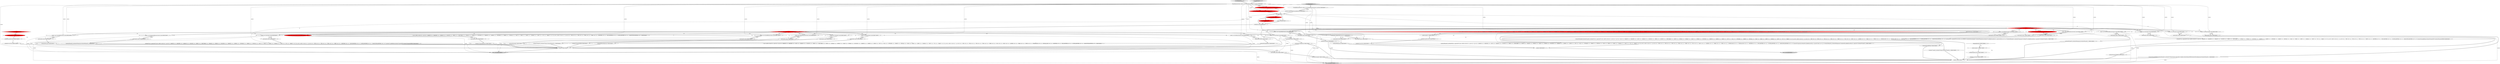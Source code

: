 digraph {
37 [style = filled, label = "{setState(583)match(T__0)setState(584)expression()setState(585)match(T__1)}@@@145@@@['1', '0', '0']", fillcolor = white, shape = ellipse image = "AAA0AAABBB1BBB"];
39 [style = filled, label = "_errHandler.sync(this)@@@8@@@['1', '1', '1']", fillcolor = white, shape = ellipse image = "AAA0AAABBB1BBB"];
89 [style = filled, label = "RecognitionException re@@@50@@@['0', '0', '1']", fillcolor = white, shape = diamond image = "AAA0AAABBB3BBB"];
0 [style = filled, label = "_localctx = new CastContext(_localctx)@@@10@@@['1', '1', '0']", fillcolor = white, shape = ellipse image = "AAA0AAABBB1BBB"];
41 [style = filled, label = "enterOuterAlt(_localctx,9)@@@137@@@['1', '0', '0']", fillcolor = white, shape = ellipse image = "AAA0AAABBB1BBB"];
16 [style = filled, label = "_localctx = new FunctionCallContext(_localctx)@@@75@@@['1', '0', '0']", fillcolor = red, shape = ellipse image = "AAA1AAABBB1BBB"];
11 [style = filled, label = "{setState(567)castExpression()}@@@12@@@['1', '1', '0']", fillcolor = white, shape = ellipse image = "AAA0AAABBB1BBB"];
65 [style = filled, label = "_localctx = new StarContext(_localctx)@@@38@@@['0', '1', '0']", fillcolor = white, shape = ellipse image = "AAA0AAABBB2BBB"];
54 [style = filled, label = "{setState(582)identifier()}@@@75@@@['0', '1', '0']", fillcolor = white, shape = ellipse image = "AAA0AAABBB2BBB"];
49 [style = filled, label = "{setState(577)functionExpression()}@@@57@@@['0', '1', '0']", fillcolor = white, shape = ellipse image = "AAA0AAABBB2BBB"];
9 [style = filled, label = "{setState(545)match(EXTRACT)setState(546)match(T__0)setState(547)((ExtractContext)_localctx).field = identifier()setState(548)match(FROM)setState(549)valueExpression(0)setState(550)match(T__1)}@@@29@@@['1', '0', '0']", fillcolor = white, shape = ellipse image = "AAA0AAABBB1BBB"];
14 [style = filled, label = "_errHandler.recover(this,re)@@@159@@@['1', '0', '0']", fillcolor = white, shape = ellipse image = "AAA0AAABBB1BBB"];
31 [style = filled, label = "_localctx = new StarContext(_localctx)@@@58@@@['1', '0', '0']", fillcolor = white, shape = ellipse image = "AAA0AAABBB1BBB"];
69 [style = filled, label = "_localctx = new ExtractContext(_localctx)@@@17@@@['0', '1', '0']", fillcolor = white, shape = ellipse image = "AAA0AAABBB2BBB"];
1 [style = filled, label = "enterOuterAlt(_localctx,6)@@@76@@@['1', '0', '0']", fillcolor = white, shape = ellipse image = "AAA0AAABBB1BBB"];
51 [style = filled, label = "enterOuterAlt(_localctx,2)@@@18@@@['0', '1', '0']", fillcolor = white, shape = ellipse image = "AAA0AAABBB2BBB"];
74 [style = filled, label = "enterOuterAlt(_localctx,10)@@@88@@@['0', '1', '0']", fillcolor = white, shape = ellipse image = "AAA0AAABBB2BBB"];
83 [style = filled, label = "{setState(286)match(T__0)setState(295)_la = _input.LA(1)if ((((_la) & ~0x3f) == 0 && ((1L << _la) & ((1L << T__0) | (1L << ANALYZE) | (1L << ANALYZED) | (1L << CAST) | (1L << CATALOGS) | (1L << COLUMNS) | (1L << DEBUG) | (1L << EXECUTABLE) | (1L << EXISTS) | (1L << EXPLAIN) | (1L << EXTRACT) | (1L << FALSE) | (1L << FORMAT) | (1L << FUNCTIONS) | (1L << GRAPHVIZ) | (1L << MAPPED) | (1L << MATCH) | (1L << NOT) | (1L << NULL) | (1L << OPTIMIZED) | (1L << PARSED) | (1L << PHYSICAL) | (1L << PLAN) | (1L << RLIKE) | (1L << QUERY) | (1L << SCHEMAS) | (1L << SHOW) | (1L << SYS) | (1L << TABLES))) != 0) || ((((_la - 64)) & ~0x3f) == 0 && ((1L << (_la - 64)) & ((1L << (TEXT - 64)) | (1L << (TRUE - 64)) | (1L << (TYPE - 64)) | (1L << (TYPES - 64)) | (1L << (VERIFY - 64)) | (1L << (PLUS - 64)) | (1L << (MINUS - 64)) | (1L << (ASTERISK - 64)) | (1L << (PARAM - 64)) | (1L << (STRING - 64)) | (1L << (INTEGER_VALUE - 64)) | (1L << (DECIMAL_VALUE - 64)) | (1L << (IDENTIFIER - 64)) | (1L << (DIGIT_IDENTIFIER - 64)) | (1L << (QUOTED_IDENTIFIER - 64)) | (1L << (BACKQUOTED_IDENTIFIER - 64)))) != 0)) {{setState(287)expression()setState(292)_errHandler.sync(this)_la = _input.LA(1)while (_la == T__2) {{{setState(288)match(T__2)setState(289)expression()}}setState(294)_errHandler.sync(this)_la = _input.LA(1)}}}setState(297)match(T__1)}@@@11@@@['0', '0', '1']", fillcolor = white, shape = ellipse image = "AAA0AAABBB3BBB"];
35 [style = filled, label = "enterOuterAlt(_localctx,5)@@@59@@@['1', '0', '0']", fillcolor = white, shape = ellipse image = "AAA0AAABBB1BBB"];
90 [style = filled, label = "{setState(298)expression()}@@@43@@@['0', '0', '1']", fillcolor = white, shape = ellipse image = "AAA0AAABBB3BBB"];
66 [style = filled, label = "{setState(578)match(T__0)setState(579)query()setState(580)match(T__1)}@@@64@@@['0', '1', '0']", fillcolor = white, shape = ellipse image = "AAA0AAABBB2BBB"];
15 [style = filled, label = "getInterpreter().adaptivePredict(_input,83,_ctx)@@@9@@@['1', '0', '0']", fillcolor = red, shape = diamond image = "AAA1AAABBB1BBB"];
34 [style = filled, label = "{setState(552)constant()}@@@46@@@['1', '0', '0']", fillcolor = white, shape = ellipse image = "AAA0AAABBB1BBB"];
22 [style = filled, label = "{exitRule()}@@@161@@@['1', '0', '0']", fillcolor = white, shape = ellipse image = "AAA0AAABBB1BBB"];
71 [style = filled, label = "_localctx = new DereferenceContext(_localctx)@@@80@@@['0', '1', '0']", fillcolor = white, shape = ellipse image = "AAA0AAABBB2BBB"];
45 [style = filled, label = "_localctx = new SubqueryExpressionContext(_localctx)@@@62@@@['0', '1', '0']", fillcolor = white, shape = ellipse image = "AAA0AAABBB2BBB"];
44 [style = filled, label = "_localctx = new SubqueryExpressionContext(_localctx)@@@118@@@['1', '0', '0']", fillcolor = white, shape = ellipse image = "AAA0AAABBB1BBB"];
77 [style = filled, label = "_localctx = new FunctionContext(_localctx)@@@55@@@['0', '1', '0']", fillcolor = red, shape = ellipse image = "AAA1AAABBB2BBB"];
68 [style = filled, label = "enterOuterAlt(_localctx,3)@@@25@@@['0', '1', '0']", fillcolor = white, shape = ellipse image = "AAA0AAABBB2BBB"];
94 [style = filled, label = "groupingExpressions['0', '0', '1']", fillcolor = lightgray, shape = diamond image = "AAA0AAABBB3BBB"];
30 [style = filled, label = "_localctx = new ExtractContext(_localctx)@@@27@@@['1', '0', '0']", fillcolor = white, shape = ellipse image = "AAA0AAABBB1BBB"];
80 [style = filled, label = "enterOuterAlt(_localctx,9)@@@81@@@['0', '1', '0']", fillcolor = white, shape = ellipse image = "AAA0AAABBB2BBB"];
2 [style = filled, label = "return _localctx@@@164@@@['1', '0', '0']", fillcolor = lightgray, shape = ellipse image = "AAA0AAABBB1BBB"];
82 [style = filled, label = "GroupingExpressionsContext _localctx = new GroupingExpressionsContext(_ctx,getState())@@@3@@@['0', '0', '1']", fillcolor = white, shape = ellipse image = "AAA0AAABBB3BBB"];
23 [style = filled, label = "enterOuterAlt(_localctx,2)@@@28@@@['1', '0', '0']", fillcolor = white, shape = ellipse image = "AAA0AAABBB1BBB"];
7 [style = filled, label = "_localctx = new StarContext(_localctx)@@@51@@@['1', '0', '0']", fillcolor = white, shape = ellipse image = "AAA0AAABBB1BBB"];
79 [style = filled, label = "{setState(583)qualifiedName()}@@@82@@@['0', '1', '0']", fillcolor = white, shape = ellipse image = "AAA0AAABBB2BBB"];
92 [style = filled, label = "_errHandler.recover(this,re)@@@53@@@['0', '0', '1']", fillcolor = white, shape = ellipse image = "AAA0AAABBB3BBB"];
53 [style = filled, label = "{setState(584)match(T__0)setState(585)expression()setState(586)match(T__1)}@@@89@@@['0', '1', '0']", fillcolor = white, shape = ellipse image = "AAA0AAABBB2BBB"];
27 [style = filled, label = "_localctx.exception = re@@@157@@@['1', '0', '0']", fillcolor = white, shape = ellipse image = "AAA0AAABBB1BBB"];
5 [style = filled, label = "{setState(582)qualifiedName()}@@@138@@@['1', '0', '0']", fillcolor = white, shape = ellipse image = "AAA0AAABBB1BBB"];
91 [style = filled, label = "_localctx.exception = re@@@51@@@['0', '0', '1']", fillcolor = white, shape = ellipse image = "AAA0AAABBB3BBB"];
43 [style = filled, label = "enterOuterAlt(_localctx,8)@@@130@@@['1', '0', '0']", fillcolor = white, shape = ellipse image = "AAA0AAABBB1BBB"];
21 [style = filled, label = "{setState(553)match(ASTERISK)}@@@53@@@['1', '0', '0']", fillcolor = white, shape = ellipse image = "AAA0AAABBB1BBB"];
87 [style = filled, label = "getInterpreter().adaptivePredict(_input,40,_ctx)@@@9@@@['0', '0', '1']", fillcolor = white, shape = diamond image = "AAA0AAABBB3BBB"];
78 [style = filled, label = "setState(588)@@@7@@@['0', '1', '0']", fillcolor = red, shape = ellipse image = "AAA1AAABBB2BBB"];
4 [style = filled, label = "enterOuterAlt(_localctx,1)@@@11@@@['1', '1', '0']", fillcolor = white, shape = ellipse image = "AAA0AAABBB1BBB"];
6 [style = filled, label = "RecognitionException re@@@156@@@['1', '0', '0']", fillcolor = white, shape = diamond image = "AAA0AAABBB1BBB"];
10 [style = filled, label = "(((_la) & ~0x3f) == 0 && ((1L << _la) & ((1L << T__0) | (1L << ALL) | (1L << ANALYZE) | (1L << ANALYZED) | (1L << CAST) | (1L << CATALOGS) | (1L << COLUMNS) | (1L << DEBUG) | (1L << DISTINCT) | (1L << EXECUTABLE) | (1L << EXISTS) | (1L << EXPLAIN) | (1L << EXTRACT) | (1L << FALSE) | (1L << FORMAT) | (1L << FUNCTIONS) | (1L << GRAPHVIZ) | (1L << MAPPED) | (1L << MATCH) | (1L << NOT) | (1L << NULL) | (1L << OPTIMIZED) | (1L << PARSED) | (1L << PHYSICAL) | (1L << PLAN) | (1L << RLIKE) | (1L << QUERY) | (1L << SCHEMAS) | (1L << SHOW) | (1L << SYS) | (1L << TABLES))) != 0) || ((((_la - 64)) & ~0x3f) == 0 && ((1L << (_la - 64)) & ((1L << (TEXT - 64)) | (1L << (TRUE - 64)) | (1L << (TYPE - 64)) | (1L << (TYPES - 64)) | (1L << (VERIFY - 64)) | (1L << (PLUS - 64)) | (1L << (MINUS - 64)) | (1L << (ASTERISK - 64)) | (1L << (PARAM - 64)) | (1L << (STRING - 64)) | (1L << (INTEGER_VALUE - 64)) | (1L << (DECIMAL_VALUE - 64)) | (1L << (IDENTIFIER - 64)) | (1L << (DIGIT_IDENTIFIER - 64)) | (1L << (QUOTED_IDENTIFIER - 64)) | (1L << (BACKQUOTED_IDENTIFIER - 64)))) != 0)@@@84@@@['1', '0', '0']", fillcolor = red, shape = diamond image = "AAA1AAABBB1BBB"];
62 [style = filled, label = "enterOuterAlt(_localctx,5)@@@39@@@['0', '1', '0']", fillcolor = white, shape = ellipse image = "AAA0AAABBB2BBB"];
75 [style = filled, label = "{setState(570)match(ASTERISK)}@@@33@@@['0', '1', '0']", fillcolor = white, shape = ellipse image = "AAA0AAABBB2BBB"];
20 [style = filled, label = "enterOuterAlt(_localctx,7)@@@119@@@['1', '0', '0']", fillcolor = white, shape = ellipse image = "AAA0AAABBB1BBB"];
60 [style = filled, label = "primaryExpression['0', '1', '0']", fillcolor = lightgray, shape = diamond image = "AAA0AAABBB2BBB"];
29 [style = filled, label = "primaryExpression['1', '0', '0']", fillcolor = lightgray, shape = diamond image = "AAA0AAABBB1BBB"];
19 [style = filled, label = "enterOuterAlt(_localctx,4)@@@52@@@['1', '0', '0']", fillcolor = white, shape = ellipse image = "AAA0AAABBB1BBB"];
57 [style = filled, label = "_localctx = new ParenthesizedExpressionContext(_localctx)@@@87@@@['0', '1', '0']", fillcolor = white, shape = ellipse image = "AAA0AAABBB2BBB"];
93 [style = filled, label = "{exitRule()}@@@55@@@['0', '0', '1']", fillcolor = white, shape = ellipse image = "AAA0AAABBB3BBB"];
46 [style = filled, label = "enterRule(_localctx,56,RULE_primaryExpression)@@@4@@@['0', '1', '0']", fillcolor = red, shape = ellipse image = "AAA1AAABBB2BBB"];
95 [style = filled, label = "enterOuterAlt(_localctx,2)@@@42@@@['0', '0', '1']", fillcolor = white, shape = ellipse image = "AAA0AAABBB3BBB"];
64 [style = filled, label = "enterOuterAlt(_localctx,4)@@@32@@@['0', '1', '0']", fillcolor = white, shape = ellipse image = "AAA0AAABBB2BBB"];
67 [style = filled, label = "{setState(568)extractExpression()}@@@19@@@['0', '1', '0']", fillcolor = white, shape = ellipse image = "AAA0AAABBB2BBB"];
70 [style = filled, label = "getInterpreter().adaptivePredict(_input,82,_ctx)@@@9@@@['0', '1', '0']", fillcolor = red, shape = diamond image = "AAA1AAABBB2BBB"];
33 [style = filled, label = "_localctx = new ConstantDefaultContext(_localctx)@@@44@@@['1', '0', '0']", fillcolor = white, shape = ellipse image = "AAA0AAABBB1BBB"];
52 [style = filled, label = "{setState(569)constant()}@@@26@@@['0', '1', '0']", fillcolor = white, shape = ellipse image = "AAA0AAABBB2BBB"];
85 [style = filled, label = "(((_la) & ~0x3f) == 0 && ((1L << _la) & ((1L << T__0) | (1L << ANALYZE) | (1L << ANALYZED) | (1L << CAST) | (1L << CATALOGS) | (1L << COLUMNS) | (1L << DEBUG) | (1L << EXECUTABLE) | (1L << EXISTS) | (1L << EXPLAIN) | (1L << EXTRACT) | (1L << FALSE) | (1L << FORMAT) | (1L << FUNCTIONS) | (1L << GRAPHVIZ) | (1L << MAPPED) | (1L << MATCH) | (1L << NOT) | (1L << NULL) | (1L << OPTIMIZED) | (1L << PARSED) | (1L << PHYSICAL) | (1L << PLAN) | (1L << RLIKE) | (1L << QUERY) | (1L << SCHEMAS) | (1L << SHOW) | (1L << SYS) | (1L << TABLES))) != 0) || ((((_la - 64)) & ~0x3f) == 0 && ((1L << (_la - 64)) & ((1L << (TEXT - 64)) | (1L << (TRUE - 64)) | (1L << (TYPE - 64)) | (1L << (TYPES - 64)) | (1L << (VERIFY - 64)) | (1L << (PLUS - 64)) | (1L << (MINUS - 64)) | (1L << (ASTERISK - 64)) | (1L << (PARAM - 64)) | (1L << (STRING - 64)) | (1L << (INTEGER_VALUE - 64)) | (1L << (DECIMAL_VALUE - 64)) | (1L << (IDENTIFIER - 64)) | (1L << (DIGIT_IDENTIFIER - 64)) | (1L << (QUOTED_IDENTIFIER - 64)) | (1L << (BACKQUOTED_IDENTIFIER - 64)))) != 0)@@@16@@@['0', '0', '1']", fillcolor = white, shape = diamond image = "AAA0AAABBB3BBB"];
86 [style = filled, label = "_errHandler.reportError(this,re)@@@52@@@['0', '0', '1']", fillcolor = white, shape = ellipse image = "AAA0AAABBB3BBB"];
3 [style = filled, label = "setState(587)@@@7@@@['1', '0', '0']", fillcolor = red, shape = ellipse image = "AAA1AAABBB1BBB"];
32 [style = filled, label = "_localctx = new DereferenceContext(_localctx)@@@136@@@['1', '0', '0']", fillcolor = white, shape = ellipse image = "AAA0AAABBB1BBB"];
25 [style = filled, label = "int _la@@@5@@@['1', '1', '1']", fillcolor = white, shape = ellipse image = "AAA0AAABBB1BBB"];
63 [style = filled, label = "_localctx = new ColumnReferenceContext(_localctx)@@@73@@@['0', '1', '0']", fillcolor = white, shape = ellipse image = "AAA0AAABBB2BBB"];
18 [style = filled, label = "PrimaryExpressionContext _localctx = new PrimaryExpressionContext(_ctx,getState())@@@3@@@['1', '1', '0']", fillcolor = white, shape = ellipse image = "AAA0AAABBB1BBB"];
58 [style = filled, label = "return _localctx@@@108@@@['0', '1', '0']", fillcolor = lightgray, shape = ellipse image = "AAA0AAABBB2BBB"];
38 [style = filled, label = "{setState(577)match(T__0)setState(578)query()setState(579)match(T__1)}@@@120@@@['1', '0', '0']", fillcolor = white, shape = ellipse image = "AAA0AAABBB1BBB"];
84 [style = filled, label = "return _localctx@@@58@@@['0', '0', '1']", fillcolor = lightgray, shape = ellipse image = "AAA0AAABBB3BBB"];
26 [style = filled, label = "enterOuterAlt(_localctx,7)@@@63@@@['1', '1', '0']", fillcolor = white, shape = ellipse image = "AAA0AAABBB1BBB"];
24 [style = filled, label = "{setState(560)identifier()setState(561)match(T__0)setState(573)_la = _input.LA(1)if ((((_la) & ~0x3f) == 0 && ((1L << _la) & ((1L << T__0) | (1L << ALL) | (1L << ANALYZE) | (1L << ANALYZED) | (1L << CAST) | (1L << CATALOGS) | (1L << COLUMNS) | (1L << DEBUG) | (1L << DISTINCT) | (1L << EXECUTABLE) | (1L << EXISTS) | (1L << EXPLAIN) | (1L << EXTRACT) | (1L << FALSE) | (1L << FORMAT) | (1L << FUNCTIONS) | (1L << GRAPHVIZ) | (1L << MAPPED) | (1L << MATCH) | (1L << NOT) | (1L << NULL) | (1L << OPTIMIZED) | (1L << PARSED) | (1L << PHYSICAL) | (1L << PLAN) | (1L << RLIKE) | (1L << QUERY) | (1L << SCHEMAS) | (1L << SHOW) | (1L << SYS) | (1L << TABLES))) != 0) || ((((_la - 64)) & ~0x3f) == 0 && ((1L << (_la - 64)) & ((1L << (TEXT - 64)) | (1L << (TRUE - 64)) | (1L << (TYPE - 64)) | (1L << (TYPES - 64)) | (1L << (VERIFY - 64)) | (1L << (PLUS - 64)) | (1L << (MINUS - 64)) | (1L << (ASTERISK - 64)) | (1L << (PARAM - 64)) | (1L << (STRING - 64)) | (1L << (INTEGER_VALUE - 64)) | (1L << (DECIMAL_VALUE - 64)) | (1L << (IDENTIFIER - 64)) | (1L << (DIGIT_IDENTIFIER - 64)) | (1L << (QUOTED_IDENTIFIER - 64)) | (1L << (BACKQUOTED_IDENTIFIER - 64)))) != 0)) {{setState(563)_la = _input.LA(1)if (_la == ALL || _la == DISTINCT) {{setState(562)setQuantifier()}}setState(565)expression()setState(570)_errHandler.sync(this)_la = _input.LA(1)while (_la == T__2) {{{setState(566)match(T__2)setState(567)expression()}}setState(572)_errHandler.sync(this)_la = _input.LA(1)}}}setState(575)match(T__1)}@@@77@@@['1', '0', '0']", fillcolor = white, shape = ellipse image = "AAA0AAABBB1BBB"];
56 [style = filled, label = "_localctx = new StarContext(_localctx)@@@31@@@['0', '1', '0']", fillcolor = white, shape = ellipse image = "AAA0AAABBB2BBB"];
48 [style = filled, label = "(((_la) & ~0x3f) == 0 && ((1L << _la) & ((1L << ANALYZE) | (1L << ANALYZED) | (1L << CATALOGS) | (1L << COLUMNS) | (1L << DEBUG) | (1L << EXECUTABLE) | (1L << EXPLAIN) | (1L << FORMAT) | (1L << FUNCTIONS) | (1L << GRAPHVIZ) | (1L << MAPPED) | (1L << OPTIMIZED) | (1L << PARSED) | (1L << PHYSICAL) | (1L << PLAN) | (1L << RLIKE) | (1L << QUERY) | (1L << SCHEMAS) | (1L << SHOW) | (1L << SYS) | (1L << TABLES))) != 0) || ((((_la - 64)) & ~0x3f) == 0 && ((1L << (_la - 64)) & ((1L << (TEXT - 64)) | (1L << (TYPE - 64)) | (1L << (TYPES - 64)) | (1L << (VERIFY - 64)) | (1L << (IDENTIFIER - 64)) | (1L << (DIGIT_IDENTIFIER - 64)) | (1L << (QUOTED_IDENTIFIER - 64)) | (1L << (BACKQUOTED_IDENTIFIER - 64)))) != 0)@@@43@@@['0', '1', '0']", fillcolor = white, shape = diamond image = "AAA0AAABBB2BBB"];
17 [style = filled, label = "_errHandler.reportError(this,re)@@@158@@@['1', '0', '0']", fillcolor = white, shape = ellipse image = "AAA0AAABBB1BBB"];
28 [style = filled, label = "enterRule(_localctx,52,RULE_primaryExpression)@@@4@@@['1', '0', '0']", fillcolor = red, shape = ellipse image = "AAA1AAABBB1BBB"];
59 [style = filled, label = "_localctx.exception = re@@@101@@@['0', '1', '0']", fillcolor = red, shape = ellipse image = "AAA1AAABBB2BBB"];
40 [style = filled, label = "{exitRule()}@@@105@@@['1', '1', '0']", fillcolor = white, shape = ellipse image = "AAA0AAABBB1BBB"];
88 [style = filled, label = "enterRule(_localctx,22,RULE_groupingExpressions)@@@4@@@['0', '0', '1']", fillcolor = white, shape = ellipse image = "AAA0AAABBB3BBB"];
61 [style = filled, label = "{setState(574)_la = _input.LA(1)if ((((_la) & ~0x3f) == 0 && ((1L << _la) & ((1L << ANALYZE) | (1L << ANALYZED) | (1L << CATALOGS) | (1L << COLUMNS) | (1L << DEBUG) | (1L << EXECUTABLE) | (1L << EXPLAIN) | (1L << FORMAT) | (1L << FUNCTIONS) | (1L << GRAPHVIZ) | (1L << MAPPED) | (1L << OPTIMIZED) | (1L << PARSED) | (1L << PHYSICAL) | (1L << PLAN) | (1L << RLIKE) | (1L << QUERY) | (1L << SCHEMAS) | (1L << SHOW) | (1L << SYS) | (1L << TABLES))) != 0) || ((((_la - 64)) & ~0x3f) == 0 && ((1L << (_la - 64)) & ((1L << (TEXT - 64)) | (1L << (TYPE - 64)) | (1L << (TYPES - 64)) | (1L << (VERIFY - 64)) | (1L << (IDENTIFIER - 64)) | (1L << (DIGIT_IDENTIFIER - 64)) | (1L << (QUOTED_IDENTIFIER - 64)) | (1L << (BACKQUOTED_IDENTIFIER - 64)))) != 0)) {{setState(571)qualifiedName()setState(572)match(DOT)}}setState(576)match(ASTERISK)}@@@40@@@['0', '1', '0']", fillcolor = white, shape = ellipse image = "AAA0AAABBB2BBB"];
73 [style = filled, label = "enterOuterAlt(_localctx,8)@@@74@@@['0', '1', '0']", fillcolor = white, shape = ellipse image = "AAA0AAABBB2BBB"];
81 [style = filled, label = "setState(299)@@@7@@@['0', '0', '1']", fillcolor = white, shape = ellipse image = "AAA0AAABBB3BBB"];
13 [style = filled, label = "enterOuterAlt(_localctx,10)@@@144@@@['1', '0', '0']", fillcolor = white, shape = ellipse image = "AAA0AAABBB1BBB"];
96 [style = filled, label = "enterOuterAlt(_localctx,1)@@@10@@@['0', '0', '1']", fillcolor = white, shape = ellipse image = "AAA0AAABBB3BBB"];
47 [style = filled, label = "_localctx = new ConstantDefaultContext(_localctx)@@@24@@@['0', '1', '0']", fillcolor = white, shape = ellipse image = "AAA0AAABBB2BBB"];
42 [style = filled, label = "enterOuterAlt(_localctx,3)@@@45@@@['1', '0', '0']", fillcolor = white, shape = ellipse image = "AAA0AAABBB1BBB"];
8 [style = filled, label = "{setState(557)_la = _input.LA(1)if ((((_la) & ~0x3f) == 0 && ((1L << _la) & ((1L << ANALYZE) | (1L << ANALYZED) | (1L << CATALOGS) | (1L << COLUMNS) | (1L << DEBUG) | (1L << EXECUTABLE) | (1L << EXPLAIN) | (1L << FORMAT) | (1L << FUNCTIONS) | (1L << GRAPHVIZ) | (1L << MAPPED) | (1L << OPTIMIZED) | (1L << PARSED) | (1L << PHYSICAL) | (1L << PLAN) | (1L << RLIKE) | (1L << QUERY) | (1L << SCHEMAS) | (1L << SHOW) | (1L << SYS) | (1L << TABLES))) != 0) || ((((_la - 64)) & ~0x3f) == 0 && ((1L << (_la - 64)) & ((1L << (TEXT - 64)) | (1L << (TYPE - 64)) | (1L << (TYPES - 64)) | (1L << (VERIFY - 64)) | (1L << (IDENTIFIER - 64)) | (1L << (DIGIT_IDENTIFIER - 64)) | (1L << (QUOTED_IDENTIFIER - 64)) | (1L << (BACKQUOTED_IDENTIFIER - 64)))) != 0)) {{setState(554)qualifiedName()setState(555)match(DOT)}}setState(559)match(ASTERISK)}@@@60@@@['1', '0', '0']", fillcolor = white, shape = ellipse image = "AAA0AAABBB1BBB"];
50 [style = filled, label = "enterOuterAlt(_localctx,6)@@@56@@@['0', '1', '0']", fillcolor = white, shape = ellipse image = "AAA0AAABBB2BBB"];
12 [style = filled, label = "_localctx = new ParenthesizedExpressionContext(_localctx)@@@143@@@['1', '0', '0']", fillcolor = white, shape = ellipse image = "AAA0AAABBB1BBB"];
76 [style = filled, label = "_errHandler.recover(this,re)@@@103@@@['0', '1', '0']", fillcolor = white, shape = ellipse image = "AAA0AAABBB2BBB"];
36 [style = filled, label = "{setState(581)identifier()}@@@131@@@['1', '0', '0']", fillcolor = white, shape = ellipse image = "AAA0AAABBB1BBB"];
72 [style = filled, label = "_errHandler.reportError(this,re)@@@102@@@['0', '1', '0']", fillcolor = white, shape = ellipse image = "AAA0AAABBB2BBB"];
55 [style = filled, label = "RecognitionException re@@@100@@@['0', '1', '0']", fillcolor = red, shape = diamond image = "AAA1AAABBB2BBB"];
51->67 [style = bold, label=""];
82->96 [style = solid, label="_localctx"];
71->80 [style = solid, label="_localctx"];
77->58 [style = solid, label="_localctx"];
46->25 [style = bold, label=""];
30->23 [style = solid, label="_localctx"];
70->69 [style = bold, label=""];
18->69 [style = solid, label="_localctx"];
56->64 [style = bold, label=""];
70->65 [style = bold, label=""];
25->24 [style = solid, label="_la"];
15->31 [style = dotted, label="true"];
62->61 [style = bold, label=""];
65->62 [style = bold, label=""];
73->54 [style = bold, label=""];
57->74 [style = solid, label="_localctx"];
15->20 [style = dotted, label="true"];
18->47 [style = solid, label="_localctx"];
15->33 [style = dotted, label="true"];
7->2 [style = solid, label="_localctx"];
91->86 [style = bold, label=""];
15->7 [style = dotted, label="true"];
32->41 [style = solid, label="_localctx"];
70->69 [style = dotted, label="true"];
89->92 [style = dotted, label="true"];
29->18 [style = bold, label=""];
70->0 [style = dotted, label="true"];
15->30 [style = dotted, label="true"];
70->56 [style = dotted, label="true"];
70->80 [style = dotted, label="true"];
63->73 [style = bold, label=""];
12->13 [style = solid, label="_localctx"];
55->72 [style = dotted, label="true"];
87->96 [style = dotted, label="true"];
70->63 [style = dotted, label="true"];
31->35 [style = bold, label=""];
40->2 [style = solid, label="_localctx"];
70->71 [style = bold, label=""];
83->93 [style = bold, label=""];
17->14 [style = bold, label=""];
28->46 [style = dashed, label="0"];
33->42 [style = bold, label=""];
15->0 [style = bold, label=""];
57->74 [style = bold, label=""];
15->43 [style = dotted, label="true"];
82->84 [style = solid, label="_localctx"];
35->8 [style = bold, label=""];
27->17 [style = bold, label=""];
70->48 [style = dotted, label="true"];
28->25 [style = bold, label=""];
18->46 [style = bold, label=""];
3->39 [style = bold, label=""];
89->91 [style = bold, label=""];
18->82 [style = dashed, label="0"];
70->57 [style = bold, label=""];
18->56 [style = solid, label="_localctx"];
70->45 [style = dotted, label="true"];
49->40 [style = bold, label=""];
3->81 [style = dashed, label="0"];
26->66 [style = bold, label=""];
93->84 [style = bold, label=""];
18->31 [style = solid, label="_localctx"];
15->26 [style = dotted, label="true"];
0->2 [style = solid, label="_localctx"];
69->58 [style = solid, label="_localctx"];
55->59 [style = dotted, label="true"];
18->7 [style = solid, label="_localctx"];
55->59 [style = bold, label=""];
16->1 [style = solid, label="_localctx"];
63->73 [style = solid, label="_localctx"];
70->51 [style = dotted, label="true"];
25->3 [style = bold, label=""];
15->40 [style = dotted, label="true"];
14->22 [style = bold, label=""];
15->10 [style = dotted, label="true"];
15->35 [style = dotted, label="true"];
20->38 [style = bold, label=""];
15->16 [style = dotted, label="true"];
87->95 [style = bold, label=""];
64->75 [style = bold, label=""];
18->28 [style = bold, label=""];
50->49 [style = bold, label=""];
70->71 [style = dotted, label="true"];
8->22 [style = bold, label=""];
15->42 [style = dotted, label="true"];
15->13 [style = dotted, label="true"];
0->96 [style = dashed, label="0"];
13->37 [style = bold, label=""];
77->50 [style = solid, label="_localctx"];
80->79 [style = bold, label=""];
47->58 [style = solid, label="_localctx"];
6->14 [style = dotted, label="true"];
18->16 [style = solid, label="_localctx"];
15->41 [style = dotted, label="true"];
70->68 [style = dotted, label="true"];
70->73 [style = dotted, label="true"];
33->2 [style = solid, label="_localctx"];
15->31 [style = bold, label=""];
21->22 [style = bold, label=""];
18->45 [style = solid, label="_localctx"];
44->20 [style = bold, label=""];
33->42 [style = solid, label="_localctx"];
82->95 [style = solid, label="_localctx"];
96->83 [style = bold, label=""];
40->43 [style = solid, label="_localctx"];
70->0 [style = bold, label=""];
7->19 [style = solid, label="_localctx"];
15->12 [style = dotted, label="true"];
15->12 [style = bold, label=""];
25->78 [style = bold, label=""];
61->40 [style = bold, label=""];
70->4 [style = dotted, label="true"];
18->32 [style = solid, label="_localctx"];
5->22 [style = bold, label=""];
12->2 [style = solid, label="_localctx"];
78->39 [style = bold, label=""];
92->93 [style = bold, label=""];
18->12 [style = solid, label="_localctx"];
65->58 [style = solid, label="_localctx"];
15->33 [style = bold, label=""];
76->40 [style = bold, label=""];
82->88 [style = bold, label=""];
89->91 [style = dotted, label="true"];
9->22 [style = bold, label=""];
18->44 [style = solid, label="_localctx"];
54->40 [style = bold, label=""];
55->76 [style = dotted, label="true"];
68->52 [style = bold, label=""];
81->39 [style = bold, label=""];
22->2 [style = bold, label=""];
67->40 [style = bold, label=""];
18->40 [style = solid, label="_localctx"];
47->68 [style = solid, label="_localctx"];
75->40 [style = bold, label=""];
15->44 [style = dotted, label="true"];
16->2 [style = solid, label="_localctx"];
65->62 [style = solid, label="_localctx"];
43->36 [style = bold, label=""];
59->72 [style = bold, label=""];
15->44 [style = bold, label=""];
53->40 [style = bold, label=""];
25->61 [style = solid, label="_la"];
95->90 [style = bold, label=""];
82->88 [style = solid, label="_localctx"];
0->58 [style = solid, label="_localctx"];
15->0 [style = dotted, label="true"];
15->32 [style = dotted, label="true"];
70->47 [style = dotted, label="true"];
31->35 [style = solid, label="_localctx"];
12->13 [style = bold, label=""];
37->22 [style = bold, label=""];
32->2 [style = solid, label="_localctx"];
6->27 [style = bold, label=""];
60->18 [style = bold, label=""];
87->95 [style = dotted, label="true"];
71->80 [style = bold, label=""];
87->85 [style = dotted, label="true"];
16->1 [style = bold, label=""];
15->87 [style = dashed, label="0"];
39->87 [style = bold, label=""];
18->77 [style = solid, label="_localctx"];
52->40 [style = bold, label=""];
70->77 [style = dotted, label="true"];
70->47 [style = bold, label=""];
25->8 [style = solid, label="_la"];
63->58 [style = solid, label="_localctx"];
11->22 [style = bold, label=""];
16->77 [style = dashed, label="0"];
15->40 [style = bold, label=""];
44->20 [style = solid, label="_localctx"];
32->41 [style = bold, label=""];
44->2 [style = solid, label="_localctx"];
40->43 [style = bold, label=""];
70->56 [style = bold, label=""];
15->23 [style = dotted, label="true"];
57->58 [style = solid, label="_localctx"];
6->27 [style = dotted, label="true"];
7->19 [style = bold, label=""];
26->85 [style = dashed, label="0"];
70->45 [style = bold, label=""];
25->81 [style = bold, label=""];
18->28 [style = solid, label="_localctx"];
70->65 [style = dotted, label="true"];
19->21 [style = bold, label=""];
31->2 [style = solid, label="_localctx"];
88->25 [style = bold, label=""];
70->50 [style = dotted, label="true"];
42->34 [style = bold, label=""];
18->65 [style = solid, label="_localctx"];
56->58 [style = solid, label="_localctx"];
39->15 [style = bold, label=""];
71->58 [style = solid, label="_localctx"];
15->7 [style = bold, label=""];
90->93 [style = bold, label=""];
87->96 [style = bold, label=""];
18->33 [style = solid, label="_localctx"];
45->58 [style = solid, label="_localctx"];
25->83 [style = solid, label="_la"];
66->40 [style = bold, label=""];
18->63 [style = solid, label="_localctx"];
18->0 [style = solid, label="_localctx"];
30->23 [style = bold, label=""];
18->46 [style = solid, label="_localctx"];
47->68 [style = bold, label=""];
70->77 [style = bold, label=""];
70->63 [style = bold, label=""];
94->82 [style = bold, label=""];
28->88 [style = dashed, label="0"];
18->30 [style = solid, label="_localctx"];
18->57 [style = solid, label="_localctx"];
15->30 [style = bold, label=""];
69->51 [style = bold, label=""];
9->2 [style = solid, label="_localctx"];
15->16 [style = bold, label=""];
24->22 [style = bold, label=""];
39->70 [style = bold, label=""];
56->64 [style = solid, label="_localctx"];
11->40 [style = bold, label=""];
6->17 [style = dotted, label="true"];
15->4 [style = dotted, label="true"];
72->76 [style = bold, label=""];
74->53 [style = bold, label=""];
34->22 [style = bold, label=""];
18->71 [style = solid, label="_localctx"];
3->78 [style = dashed, label="0"];
86->92 [style = bold, label=""];
70->57 [style = dotted, label="true"];
70->26 [style = dotted, label="true"];
89->86 [style = dotted, label="true"];
69->51 [style = solid, label="_localctx"];
0->4 [style = bold, label=""];
1->24 [style = bold, label=""];
15->19 [style = dotted, label="true"];
15->1 [style = dotted, label="true"];
45->26 [style = solid, label="_localctx"];
0->4 [style = solid, label="_localctx"];
70->74 [style = dotted, label="true"];
70->62 [style = dotted, label="true"];
45->26 [style = bold, label=""];
15->70 [style = dashed, label="0"];
38->22 [style = bold, label=""];
4->11 [style = bold, label=""];
15->32 [style = bold, label=""];
23->9 [style = bold, label=""];
77->50 [style = bold, label=""];
79->40 [style = bold, label=""];
70->64 [style = dotted, label="true"];
41->5 [style = bold, label=""];
40->58 [style = bold, label=""];
36->22 [style = bold, label=""];
}
